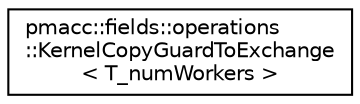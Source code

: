 digraph "Graphical Class Hierarchy"
{
 // LATEX_PDF_SIZE
  edge [fontname="Helvetica",fontsize="10",labelfontname="Helvetica",labelfontsize="10"];
  node [fontname="Helvetica",fontsize="10",shape=record];
  rankdir="LR";
  Node0 [label="pmacc::fields::operations\l::KernelCopyGuardToExchange\l\< T_numWorkers \>",height=0.2,width=0.4,color="black", fillcolor="white", style="filled",URL="$structpmacc_1_1fields_1_1operations_1_1_kernel_copy_guard_to_exchange.html",tooltip="copy guarding cells to an intermediate buffer"];
}
